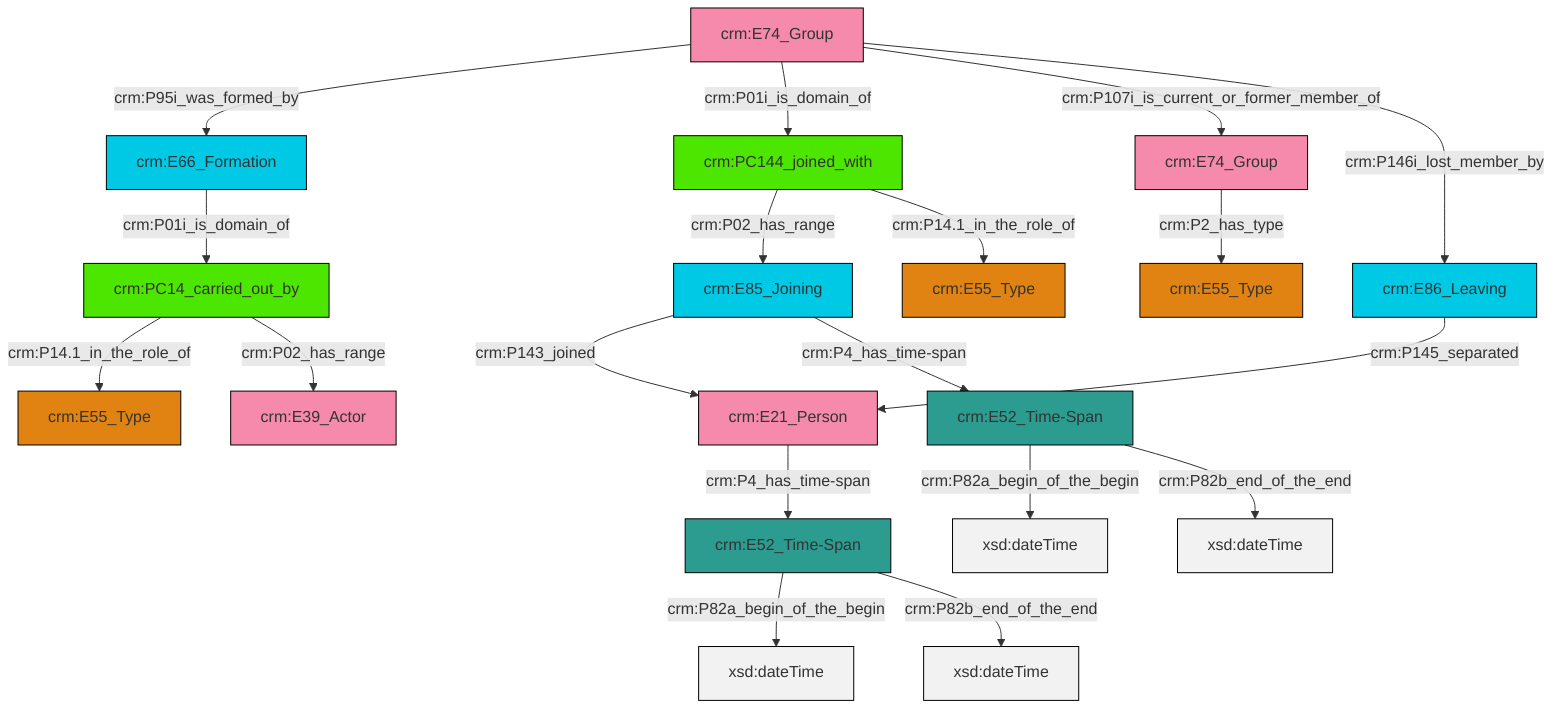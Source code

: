 graph TD
classDef Literal fill:#f2f2f2,stroke:#000000;
classDef CRM_Entity fill:#FFFFFF,stroke:#000000;
classDef Temporal_Entity fill:#00C9E6, stroke:#000000;
classDef Type fill:#E18312, stroke:#000000;
classDef Time-Span fill:#2C9C91, stroke:#000000;
classDef Appellation fill:#FFEB7F, stroke:#000000;
classDef Place fill:#008836, stroke:#000000;
classDef Persistent_Item fill:#B266B2, stroke:#000000;
classDef Conceptual_Object fill:#FFD700, stroke:#000000;
classDef Physical_Thing fill:#D2B48C, stroke:#000000;
classDef Actor fill:#f58aad, stroke:#000000;
classDef PC_Classes fill:#4ce600, stroke:#000000;
classDef Multi fill:#cccccc,stroke:#000000;

0["crm:E85_Joining"]:::Temporal_Entity -->|crm:P143_joined| 1["crm:E21_Person"]:::Actor
8["crm:E52_Time-Span"]:::Time-Span -->|crm:P82a_begin_of_the_begin| 9[xsd:dateTime]:::Literal
10["crm:PC144_joined_with"]:::PC_Classes -->|crm:P02_has_range| 0["crm:E85_Joining"]:::Temporal_Entity
8["crm:E52_Time-Span"]:::Time-Span -->|crm:P82b_end_of_the_end| 11[xsd:dateTime]:::Literal
12["crm:E66_Formation"]:::Temporal_Entity -->|crm:P01i_is_domain_of| 13["crm:PC14_carried_out_by"]:::PC_Classes
4["crm:E74_Group"]:::Actor -->|crm:P2_has_type| 6["crm:E55_Type"]:::Type
13["crm:PC14_carried_out_by"]:::PC_Classes -->|crm:P14.1_in_the_role_of| 14["crm:E55_Type"]:::Type
17["crm:E52_Time-Span"]:::Time-Span -->|crm:P82a_begin_of_the_begin| 18[xsd:dateTime]:::Literal
2["crm:E74_Group"]:::Actor -->|crm:P95i_was_formed_by| 12["crm:E66_Formation"]:::Temporal_Entity
2["crm:E74_Group"]:::Actor -->|crm:P01i_is_domain_of| 10["crm:PC144_joined_with"]:::PC_Classes
2["crm:E74_Group"]:::Actor -->|crm:P107i_is_current_or_former_member_of| 4["crm:E74_Group"]:::Actor
1["crm:E21_Person"]:::Actor -->|crm:P4_has_time-span| 8["crm:E52_Time-Span"]:::Time-Span
2["crm:E74_Group"]:::Actor -->|crm:P146i_lost_member_by| 22["crm:E86_Leaving"]:::Temporal_Entity
13["crm:PC14_carried_out_by"]:::PC_Classes -->|crm:P02_has_range| 23["crm:E39_Actor"]:::Actor
22["crm:E86_Leaving"]:::Temporal_Entity -->|crm:P145_separated| 1["crm:E21_Person"]:::Actor
10["crm:PC144_joined_with"]:::PC_Classes -->|crm:P14.1_in_the_role_of| 15["crm:E55_Type"]:::Type
0["crm:E85_Joining"]:::Temporal_Entity -->|crm:P4_has_time-span| 17["crm:E52_Time-Span"]:::Time-Span
17["crm:E52_Time-Span"]:::Time-Span -->|crm:P82b_end_of_the_end| 34[xsd:dateTime]:::Literal